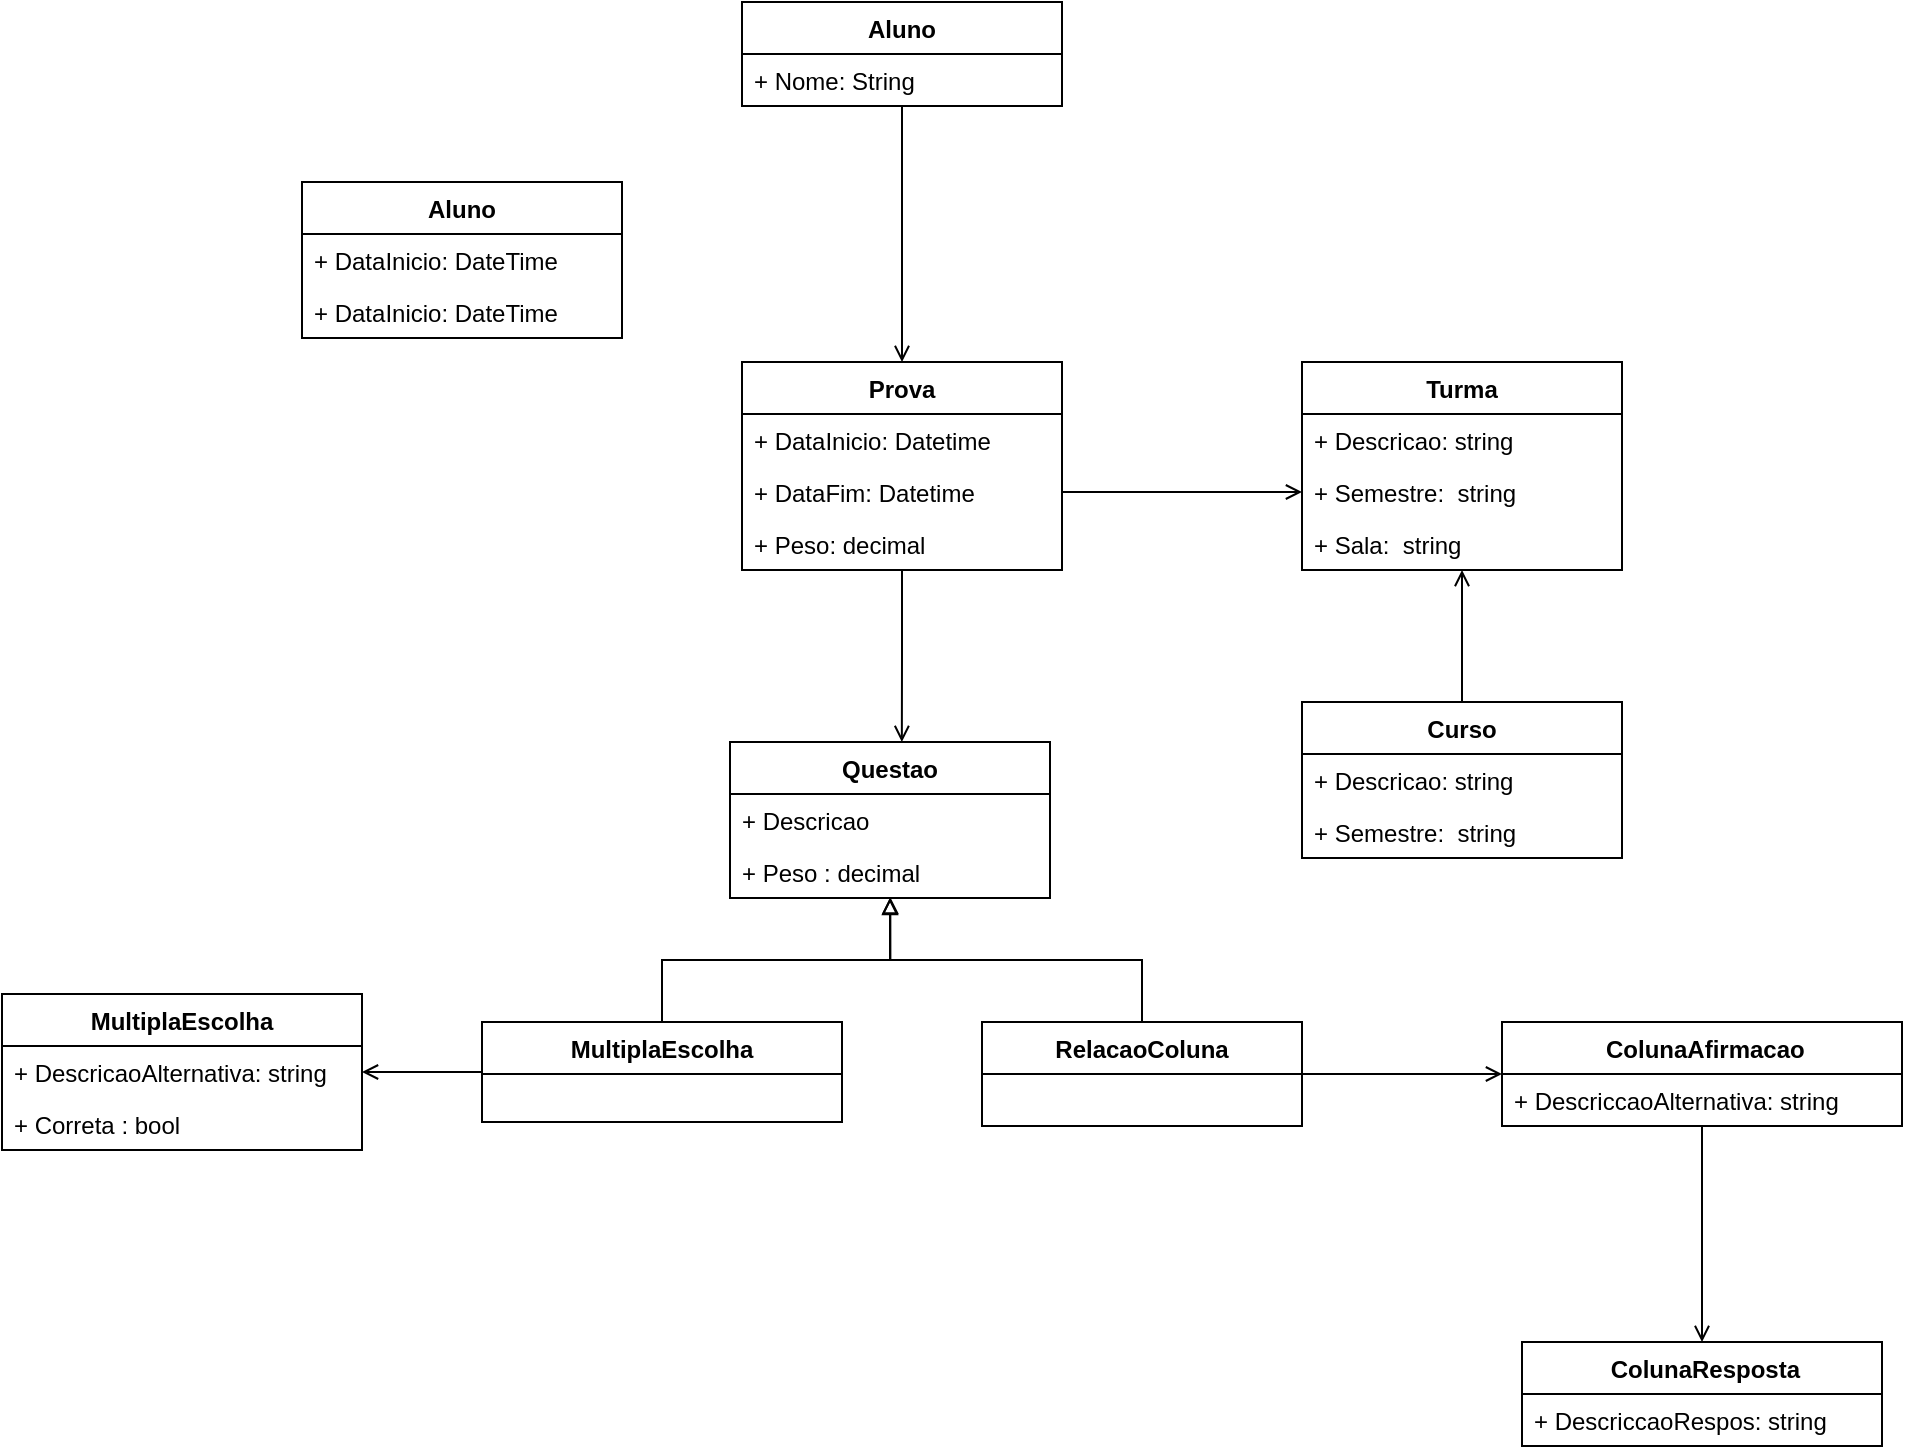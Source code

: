 <mxfile version="20.0.4" type="github">
  <diagram id="0pszA9JIN0fBKSF9bE4M" name="Page-1">
    <mxGraphModel dx="1609" dy="460" grid="1" gridSize="10" guides="1" tooltips="1" connect="1" arrows="1" fold="1" page="1" pageScale="1" pageWidth="827" pageHeight="1169" math="0" shadow="0">
      <root>
        <mxCell id="0" />
        <mxCell id="1" parent="0" />
        <mxCell id="E8wZ4MvcHC-AcQxwt4h6-40" style="edgeStyle=orthogonalEdgeStyle;rounded=0;orthogonalLoop=1;jettySize=auto;html=1;entryX=0.537;entryY=0;entryDx=0;entryDy=0;entryPerimeter=0;endArrow=open;endFill=0;" edge="1" parent="1" source="E8wZ4MvcHC-AcQxwt4h6-7" target="E8wZ4MvcHC-AcQxwt4h6-36">
          <mxGeometry relative="1" as="geometry" />
        </mxCell>
        <mxCell id="E8wZ4MvcHC-AcQxwt4h6-7" value="Prova" style="swimlane;fontStyle=1;align=center;verticalAlign=top;childLayout=stackLayout;horizontal=1;startSize=26;horizontalStack=0;resizeParent=1;resizeParentMax=0;resizeLast=0;collapsible=1;marginBottom=0;" vertex="1" parent="1">
          <mxGeometry x="340" y="300" width="160" height="104" as="geometry" />
        </mxCell>
        <mxCell id="E8wZ4MvcHC-AcQxwt4h6-8" value="+ DataInicio: Datetime" style="text;strokeColor=none;fillColor=none;align=left;verticalAlign=top;spacingLeft=4;spacingRight=4;overflow=hidden;rotatable=0;points=[[0,0.5],[1,0.5]];portConstraint=eastwest;" vertex="1" parent="E8wZ4MvcHC-AcQxwt4h6-7">
          <mxGeometry y="26" width="160" height="26" as="geometry" />
        </mxCell>
        <mxCell id="E8wZ4MvcHC-AcQxwt4h6-11" value="+ DataFim: Datetime" style="text;strokeColor=none;fillColor=none;align=left;verticalAlign=top;spacingLeft=4;spacingRight=4;overflow=hidden;rotatable=0;points=[[0,0.5],[1,0.5]];portConstraint=eastwest;" vertex="1" parent="E8wZ4MvcHC-AcQxwt4h6-7">
          <mxGeometry y="52" width="160" height="26" as="geometry" />
        </mxCell>
        <mxCell id="E8wZ4MvcHC-AcQxwt4h6-10" value="+ Peso: decimal" style="text;strokeColor=none;fillColor=none;align=left;verticalAlign=top;spacingLeft=4;spacingRight=4;overflow=hidden;rotatable=0;points=[[0,0.5],[1,0.5]];portConstraint=eastwest;" vertex="1" parent="E8wZ4MvcHC-AcQxwt4h6-7">
          <mxGeometry y="78" width="160" height="26" as="geometry" />
        </mxCell>
        <mxCell id="E8wZ4MvcHC-AcQxwt4h6-20" style="edgeStyle=orthogonalEdgeStyle;rounded=0;orthogonalLoop=1;jettySize=auto;html=1;endArrow=open;endFill=0;" edge="1" parent="1" source="E8wZ4MvcHC-AcQxwt4h6-14" target="E8wZ4MvcHC-AcQxwt4h6-7">
          <mxGeometry relative="1" as="geometry" />
        </mxCell>
        <mxCell id="E8wZ4MvcHC-AcQxwt4h6-14" value="Aluno" style="swimlane;fontStyle=1;align=center;verticalAlign=top;childLayout=stackLayout;horizontal=1;startSize=26;horizontalStack=0;resizeParent=1;resizeParentMax=0;resizeLast=0;collapsible=1;marginBottom=0;" vertex="1" parent="1">
          <mxGeometry x="340" y="120" width="160" height="52" as="geometry" />
        </mxCell>
        <mxCell id="E8wZ4MvcHC-AcQxwt4h6-15" value="+ Nome: String " style="text;strokeColor=none;fillColor=none;align=left;verticalAlign=top;spacingLeft=4;spacingRight=4;overflow=hidden;rotatable=0;points=[[0,0.5],[1,0.5]];portConstraint=eastwest;" vertex="1" parent="E8wZ4MvcHC-AcQxwt4h6-14">
          <mxGeometry y="26" width="160" height="26" as="geometry" />
        </mxCell>
        <mxCell id="E8wZ4MvcHC-AcQxwt4h6-21" value="Turma" style="swimlane;fontStyle=1;align=center;verticalAlign=top;childLayout=stackLayout;horizontal=1;startSize=26;horizontalStack=0;resizeParent=1;resizeParentMax=0;resizeLast=0;collapsible=1;marginBottom=0;" vertex="1" parent="1">
          <mxGeometry x="620" y="300" width="160" height="104" as="geometry" />
        </mxCell>
        <mxCell id="E8wZ4MvcHC-AcQxwt4h6-22" value="+ Descricao: string" style="text;strokeColor=none;fillColor=none;align=left;verticalAlign=top;spacingLeft=4;spacingRight=4;overflow=hidden;rotatable=0;points=[[0,0.5],[1,0.5]];portConstraint=eastwest;" vertex="1" parent="E8wZ4MvcHC-AcQxwt4h6-21">
          <mxGeometry y="26" width="160" height="26" as="geometry" />
        </mxCell>
        <mxCell id="E8wZ4MvcHC-AcQxwt4h6-24" value="+ Semestre:  string&#xa;" style="text;strokeColor=none;fillColor=none;align=left;verticalAlign=top;spacingLeft=4;spacingRight=4;overflow=hidden;rotatable=0;points=[[0,0.5],[1,0.5]];portConstraint=eastwest;" vertex="1" parent="E8wZ4MvcHC-AcQxwt4h6-21">
          <mxGeometry y="52" width="160" height="26" as="geometry" />
        </mxCell>
        <mxCell id="E8wZ4MvcHC-AcQxwt4h6-32" value="+ Sala:  string&#xa;" style="text;strokeColor=none;fillColor=none;align=left;verticalAlign=top;spacingLeft=4;spacingRight=4;overflow=hidden;rotatable=0;points=[[0,0.5],[1,0.5]];portConstraint=eastwest;" vertex="1" parent="E8wZ4MvcHC-AcQxwt4h6-21">
          <mxGeometry y="78" width="160" height="26" as="geometry" />
        </mxCell>
        <mxCell id="E8wZ4MvcHC-AcQxwt4h6-27" style="edgeStyle=orthogonalEdgeStyle;rounded=0;orthogonalLoop=1;jettySize=auto;html=1;entryX=0;entryY=0.5;entryDx=0;entryDy=0;endArrow=open;endFill=0;" edge="1" parent="1" source="E8wZ4MvcHC-AcQxwt4h6-11" target="E8wZ4MvcHC-AcQxwt4h6-24">
          <mxGeometry relative="1" as="geometry" />
        </mxCell>
        <mxCell id="E8wZ4MvcHC-AcQxwt4h6-35" style="edgeStyle=orthogonalEdgeStyle;rounded=0;orthogonalLoop=1;jettySize=auto;html=1;endArrow=open;endFill=0;" edge="1" parent="1" source="E8wZ4MvcHC-AcQxwt4h6-28" target="E8wZ4MvcHC-AcQxwt4h6-21">
          <mxGeometry relative="1" as="geometry" />
        </mxCell>
        <mxCell id="E8wZ4MvcHC-AcQxwt4h6-28" value="Curso" style="swimlane;fontStyle=1;align=center;verticalAlign=top;childLayout=stackLayout;horizontal=1;startSize=26;horizontalStack=0;resizeParent=1;resizeParentMax=0;resizeLast=0;collapsible=1;marginBottom=0;" vertex="1" parent="1">
          <mxGeometry x="620" y="470" width="160" height="78" as="geometry" />
        </mxCell>
        <mxCell id="E8wZ4MvcHC-AcQxwt4h6-29" value="+ Descricao: string" style="text;strokeColor=none;fillColor=none;align=left;verticalAlign=top;spacingLeft=4;spacingRight=4;overflow=hidden;rotatable=0;points=[[0,0.5],[1,0.5]];portConstraint=eastwest;" vertex="1" parent="E8wZ4MvcHC-AcQxwt4h6-28">
          <mxGeometry y="26" width="160" height="26" as="geometry" />
        </mxCell>
        <mxCell id="E8wZ4MvcHC-AcQxwt4h6-31" value="+ Semestre:  string&#xa;" style="text;strokeColor=none;fillColor=none;align=left;verticalAlign=top;spacingLeft=4;spacingRight=4;overflow=hidden;rotatable=0;points=[[0,0.5],[1,0.5]];portConstraint=eastwest;" vertex="1" parent="E8wZ4MvcHC-AcQxwt4h6-28">
          <mxGeometry y="52" width="160" height="26" as="geometry" />
        </mxCell>
        <mxCell id="E8wZ4MvcHC-AcQxwt4h6-36" value="Questao" style="swimlane;fontStyle=1;align=center;verticalAlign=top;childLayout=stackLayout;horizontal=1;startSize=26;horizontalStack=0;resizeParent=1;resizeParentMax=0;resizeLast=0;collapsible=1;marginBottom=0;" vertex="1" parent="1">
          <mxGeometry x="334" y="490" width="160" height="78" as="geometry" />
        </mxCell>
        <mxCell id="E8wZ4MvcHC-AcQxwt4h6-37" value="+ Descricao" style="text;strokeColor=none;fillColor=none;align=left;verticalAlign=top;spacingLeft=4;spacingRight=4;overflow=hidden;rotatable=0;points=[[0,0.5],[1,0.5]];portConstraint=eastwest;" vertex="1" parent="E8wZ4MvcHC-AcQxwt4h6-36">
          <mxGeometry y="26" width="160" height="26" as="geometry" />
        </mxCell>
        <mxCell id="E8wZ4MvcHC-AcQxwt4h6-39" value="+ Peso : decimal" style="text;strokeColor=none;fillColor=none;align=left;verticalAlign=top;spacingLeft=4;spacingRight=4;overflow=hidden;rotatable=0;points=[[0,0.5],[1,0.5]];portConstraint=eastwest;" vertex="1" parent="E8wZ4MvcHC-AcQxwt4h6-36">
          <mxGeometry y="52" width="160" height="26" as="geometry" />
        </mxCell>
        <mxCell id="E8wZ4MvcHC-AcQxwt4h6-44" style="edgeStyle=orthogonalEdgeStyle;rounded=0;orthogonalLoop=1;jettySize=auto;html=1;entryX=0.501;entryY=0.983;entryDx=0;entryDy=0;entryPerimeter=0;endArrow=block;endFill=0;" edge="1" parent="1" source="E8wZ4MvcHC-AcQxwt4h6-41" target="E8wZ4MvcHC-AcQxwt4h6-39">
          <mxGeometry relative="1" as="geometry" />
        </mxCell>
        <mxCell id="E8wZ4MvcHC-AcQxwt4h6-58" style="edgeStyle=orthogonalEdgeStyle;rounded=0;orthogonalLoop=1;jettySize=auto;html=1;endArrow=open;endFill=0;" edge="1" parent="1" source="E8wZ4MvcHC-AcQxwt4h6-41" target="E8wZ4MvcHC-AcQxwt4h6-57">
          <mxGeometry relative="1" as="geometry" />
        </mxCell>
        <mxCell id="E8wZ4MvcHC-AcQxwt4h6-41" value="MultiplaEscolha" style="swimlane;fontStyle=1;align=center;verticalAlign=top;childLayout=stackLayout;horizontal=1;startSize=26;horizontalStack=0;resizeParent=1;resizeParentMax=0;resizeLast=0;collapsible=1;marginBottom=0;" vertex="1" parent="1">
          <mxGeometry x="210" y="630" width="180" height="50" as="geometry" />
        </mxCell>
        <mxCell id="E8wZ4MvcHC-AcQxwt4h6-48" style="edgeStyle=orthogonalEdgeStyle;rounded=0;orthogonalLoop=1;jettySize=auto;html=1;endArrow=block;endFill=0;" edge="1" parent="1" source="E8wZ4MvcHC-AcQxwt4h6-45" target="E8wZ4MvcHC-AcQxwt4h6-36">
          <mxGeometry relative="1" as="geometry" />
        </mxCell>
        <mxCell id="E8wZ4MvcHC-AcQxwt4h6-52" style="edgeStyle=orthogonalEdgeStyle;rounded=0;orthogonalLoop=1;jettySize=auto;html=1;entryX=0;entryY=0.5;entryDx=0;entryDy=0;endArrow=open;endFill=0;" edge="1" parent="1" source="E8wZ4MvcHC-AcQxwt4h6-45" target="E8wZ4MvcHC-AcQxwt4h6-49">
          <mxGeometry relative="1" as="geometry" />
        </mxCell>
        <mxCell id="E8wZ4MvcHC-AcQxwt4h6-45" value="RelacaoColuna" style="swimlane;fontStyle=1;align=center;verticalAlign=top;childLayout=stackLayout;horizontal=1;startSize=26;horizontalStack=0;resizeParent=1;resizeParentMax=0;resizeLast=0;collapsible=1;marginBottom=0;" vertex="1" parent="1">
          <mxGeometry x="460" y="630" width="160" height="52" as="geometry" />
        </mxCell>
        <mxCell id="E8wZ4MvcHC-AcQxwt4h6-53" style="edgeStyle=orthogonalEdgeStyle;rounded=0;orthogonalLoop=1;jettySize=auto;html=1;entryX=0.5;entryY=0;entryDx=0;entryDy=0;endArrow=open;endFill=0;" edge="1" parent="1" source="E8wZ4MvcHC-AcQxwt4h6-49" target="E8wZ4MvcHC-AcQxwt4h6-50">
          <mxGeometry relative="1" as="geometry" />
        </mxCell>
        <mxCell id="E8wZ4MvcHC-AcQxwt4h6-49" value=" ColunaAfirmacao" style="swimlane;fontStyle=1;align=center;verticalAlign=top;childLayout=stackLayout;horizontal=1;startSize=26;horizontalStack=0;resizeParent=1;resizeParentMax=0;resizeLast=0;collapsible=1;marginBottom=0;" vertex="1" parent="1">
          <mxGeometry x="720" y="630" width="200" height="52" as="geometry" />
        </mxCell>
        <mxCell id="E8wZ4MvcHC-AcQxwt4h6-54" value="+ DescriccaoAlternativa: string" style="text;strokeColor=none;fillColor=none;align=left;verticalAlign=top;spacingLeft=4;spacingRight=4;overflow=hidden;rotatable=0;points=[[0,0.5],[1,0.5]];portConstraint=eastwest;" vertex="1" parent="E8wZ4MvcHC-AcQxwt4h6-49">
          <mxGeometry y="26" width="200" height="26" as="geometry" />
        </mxCell>
        <mxCell id="E8wZ4MvcHC-AcQxwt4h6-50" value=" ColunaResposta" style="swimlane;fontStyle=1;align=center;verticalAlign=top;childLayout=stackLayout;horizontal=1;startSize=26;horizontalStack=0;resizeParent=1;resizeParentMax=0;resizeLast=0;collapsible=1;marginBottom=0;" vertex="1" parent="1">
          <mxGeometry x="730" y="790" width="180" height="52" as="geometry" />
        </mxCell>
        <mxCell id="E8wZ4MvcHC-AcQxwt4h6-60" value="+ DescriccaoRespos: string" style="text;strokeColor=none;fillColor=none;align=left;verticalAlign=top;spacingLeft=4;spacingRight=4;overflow=hidden;rotatable=0;points=[[0,0.5],[1,0.5]];portConstraint=eastwest;" vertex="1" parent="E8wZ4MvcHC-AcQxwt4h6-50">
          <mxGeometry y="26" width="180" height="26" as="geometry" />
        </mxCell>
        <mxCell id="E8wZ4MvcHC-AcQxwt4h6-57" value="MultiplaEscolha" style="swimlane;fontStyle=1;align=center;verticalAlign=top;childLayout=stackLayout;horizontal=1;startSize=26;horizontalStack=0;resizeParent=1;resizeParentMax=0;resizeLast=0;collapsible=1;marginBottom=0;" vertex="1" parent="1">
          <mxGeometry x="-30" y="616" width="180" height="78" as="geometry" />
        </mxCell>
        <mxCell id="E8wZ4MvcHC-AcQxwt4h6-55" value="+ DescricaoAlternativa: string" style="text;strokeColor=none;fillColor=none;align=left;verticalAlign=top;spacingLeft=4;spacingRight=4;overflow=hidden;rotatable=0;points=[[0,0.5],[1,0.5]];portConstraint=eastwest;" vertex="1" parent="E8wZ4MvcHC-AcQxwt4h6-57">
          <mxGeometry y="26" width="180" height="26" as="geometry" />
        </mxCell>
        <mxCell id="E8wZ4MvcHC-AcQxwt4h6-56" value="+ Correta : bool" style="text;strokeColor=none;fillColor=none;align=left;verticalAlign=top;spacingLeft=4;spacingRight=4;overflow=hidden;rotatable=0;points=[[0,0.5],[1,0.5]];portConstraint=eastwest;" vertex="1" parent="E8wZ4MvcHC-AcQxwt4h6-57">
          <mxGeometry y="52" width="180" height="26" as="geometry" />
        </mxCell>
        <mxCell id="E8wZ4MvcHC-AcQxwt4h6-61" value="Aluno" style="swimlane;fontStyle=1;align=center;verticalAlign=top;childLayout=stackLayout;horizontal=1;startSize=26;horizontalStack=0;resizeParent=1;resizeParentMax=0;resizeLast=0;collapsible=1;marginBottom=0;" vertex="1" parent="1">
          <mxGeometry x="120" y="210" width="160" height="78" as="geometry" />
        </mxCell>
        <mxCell id="E8wZ4MvcHC-AcQxwt4h6-62" value="+ DataInicio: DateTime" style="text;strokeColor=none;fillColor=none;align=left;verticalAlign=top;spacingLeft=4;spacingRight=4;overflow=hidden;rotatable=0;points=[[0,0.5],[1,0.5]];portConstraint=eastwest;" vertex="1" parent="E8wZ4MvcHC-AcQxwt4h6-61">
          <mxGeometry y="26" width="160" height="26" as="geometry" />
        </mxCell>
        <mxCell id="E8wZ4MvcHC-AcQxwt4h6-63" value="+ DataInicio: DateTime" style="text;strokeColor=none;fillColor=none;align=left;verticalAlign=top;spacingLeft=4;spacingRight=4;overflow=hidden;rotatable=0;points=[[0,0.5],[1,0.5]];portConstraint=eastwest;" vertex="1" parent="E8wZ4MvcHC-AcQxwt4h6-61">
          <mxGeometry y="52" width="160" height="26" as="geometry" />
        </mxCell>
      </root>
    </mxGraphModel>
  </diagram>
</mxfile>
